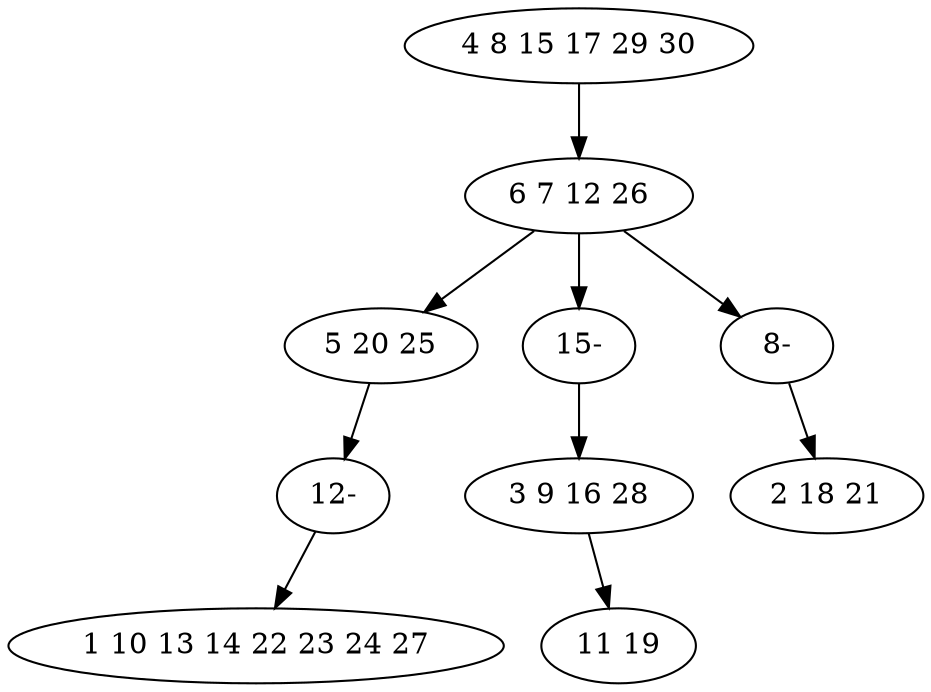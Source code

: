 digraph true_tree {
	"0" -> "1"
	"1" -> "2"
	"1" -> "9"
	"1" -> "8"
	"3" -> "5"
	"2" -> "7"
	"7" -> "6"
	"8" -> "4"
	"9" -> "3"
	"0" [label="4 8 15 17 29 30"];
	"1" [label="6 7 12 26"];
	"2" [label="5 20 25"];
	"3" [label="3 9 16 28"];
	"4" [label="2 18 21"];
	"5" [label="11 19"];
	"6" [label="1 10 13 14 22 23 24 27"];
	"7" [label="12-"];
	"8" [label="8-"];
	"9" [label="15-"];
}
